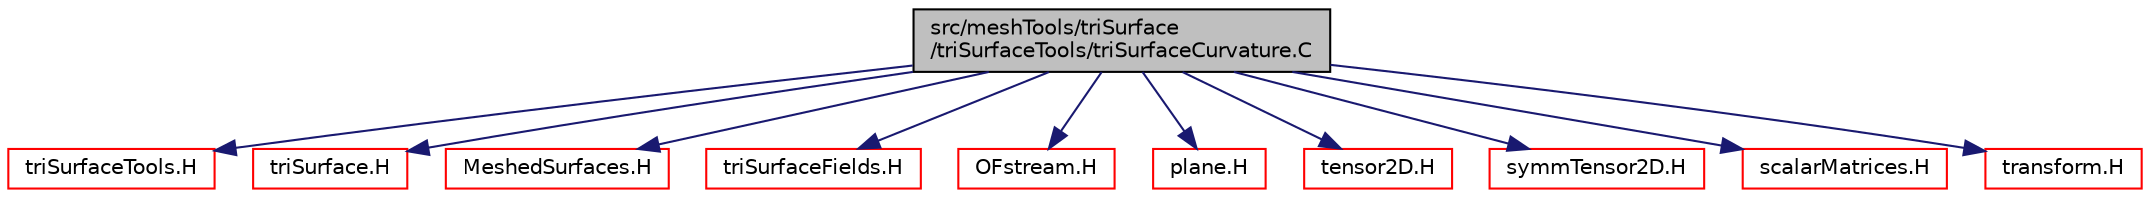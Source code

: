 digraph "src/meshTools/triSurface/triSurfaceTools/triSurfaceCurvature.C"
{
  bgcolor="transparent";
  edge [fontname="Helvetica",fontsize="10",labelfontname="Helvetica",labelfontsize="10"];
  node [fontname="Helvetica",fontsize="10",shape=record];
  Node1 [label="src/meshTools/triSurface\l/triSurfaceTools/triSurfaceCurvature.C",height=0.2,width=0.4,color="black", fillcolor="grey75", style="filled" fontcolor="black"];
  Node1 -> Node2 [color="midnightblue",fontsize="10",style="solid",fontname="Helvetica"];
  Node2 [label="triSurfaceTools.H",height=0.2,width=0.4,color="red",URL="$triSurfaceTools_8H.html"];
  Node1 -> Node3 [color="midnightblue",fontsize="10",style="solid",fontname="Helvetica"];
  Node3 [label="triSurface.H",height=0.2,width=0.4,color="red",URL="$triSurface_8H.html"];
  Node1 -> Node4 [color="midnightblue",fontsize="10",style="solid",fontname="Helvetica"];
  Node4 [label="MeshedSurfaces.H",height=0.2,width=0.4,color="red",URL="$MeshedSurfaces_8H.html"];
  Node1 -> Node5 [color="midnightblue",fontsize="10",style="solid",fontname="Helvetica"];
  Node5 [label="triSurfaceFields.H",height=0.2,width=0.4,color="red",URL="$triSurfaceFields_8H.html",tooltip="Fields for triSurface. "];
  Node1 -> Node6 [color="midnightblue",fontsize="10",style="solid",fontname="Helvetica"];
  Node6 [label="OFstream.H",height=0.2,width=0.4,color="red",URL="$OFstream_8H.html"];
  Node1 -> Node7 [color="midnightblue",fontsize="10",style="solid",fontname="Helvetica"];
  Node7 [label="plane.H",height=0.2,width=0.4,color="red",URL="$plane_8H.html"];
  Node1 -> Node8 [color="midnightblue",fontsize="10",style="solid",fontname="Helvetica"];
  Node8 [label="tensor2D.H",height=0.2,width=0.4,color="red",URL="$tensor2D_8H.html"];
  Node1 -> Node9 [color="midnightblue",fontsize="10",style="solid",fontname="Helvetica"];
  Node9 [label="symmTensor2D.H",height=0.2,width=0.4,color="red",URL="$symmTensor2D_8H.html"];
  Node1 -> Node10 [color="midnightblue",fontsize="10",style="solid",fontname="Helvetica"];
  Node10 [label="scalarMatrices.H",height=0.2,width=0.4,color="red",URL="$scalarMatrices_8H.html"];
  Node1 -> Node11 [color="midnightblue",fontsize="10",style="solid",fontname="Helvetica"];
  Node11 [label="transform.H",height=0.2,width=0.4,color="red",URL="$transform_8H.html",tooltip="3D tensor transformation operations. "];
}
